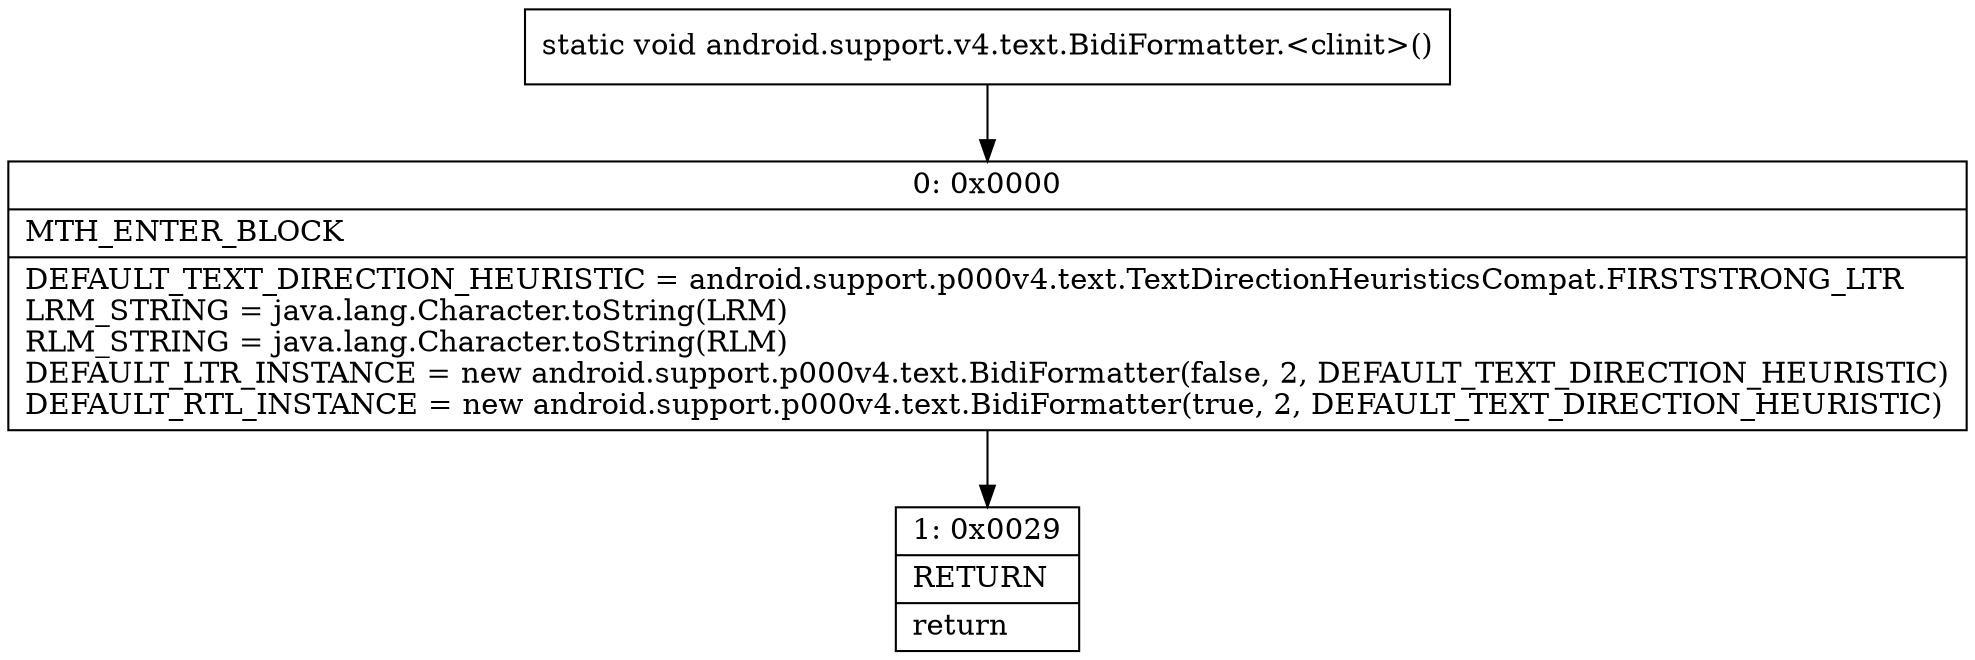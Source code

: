 digraph "CFG forandroid.support.v4.text.BidiFormatter.\<clinit\>()V" {
Node_0 [shape=record,label="{0\:\ 0x0000|MTH_ENTER_BLOCK\l|DEFAULT_TEXT_DIRECTION_HEURISTIC = android.support.p000v4.text.TextDirectionHeuristicsCompat.FIRSTSTRONG_LTR\lLRM_STRING = java.lang.Character.toString(LRM)\lRLM_STRING = java.lang.Character.toString(RLM)\lDEFAULT_LTR_INSTANCE = new android.support.p000v4.text.BidiFormatter(false, 2, DEFAULT_TEXT_DIRECTION_HEURISTIC)\lDEFAULT_RTL_INSTANCE = new android.support.p000v4.text.BidiFormatter(true, 2, DEFAULT_TEXT_DIRECTION_HEURISTIC)\l}"];
Node_1 [shape=record,label="{1\:\ 0x0029|RETURN\l|return\l}"];
MethodNode[shape=record,label="{static void android.support.v4.text.BidiFormatter.\<clinit\>() }"];
MethodNode -> Node_0;
Node_0 -> Node_1;
}


